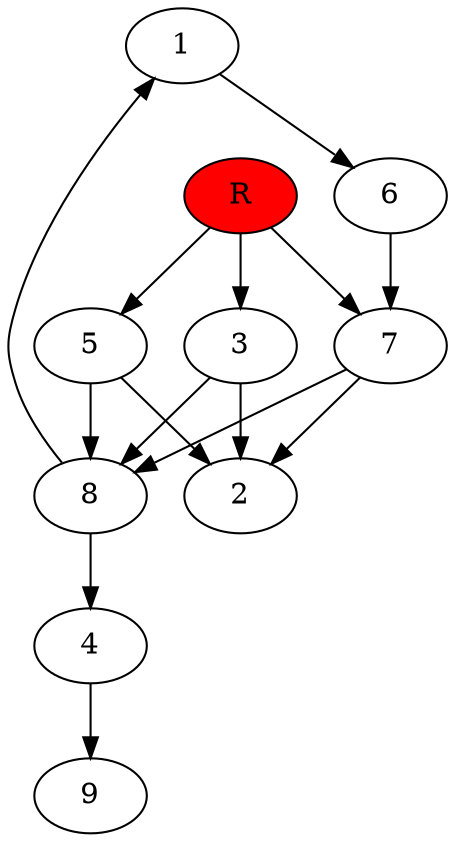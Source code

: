 digraph prb19682 {
	1
	2
	3
	4
	5
	6
	7
	8
	R [fillcolor="#ff0000" style=filled]
	1 -> 6
	3 -> 2
	3 -> 8
	4 -> 9
	5 -> 2
	5 -> 8
	6 -> 7
	7 -> 2
	7 -> 8
	8 -> 1
	8 -> 4
	R -> 3
	R -> 5
	R -> 7
}
